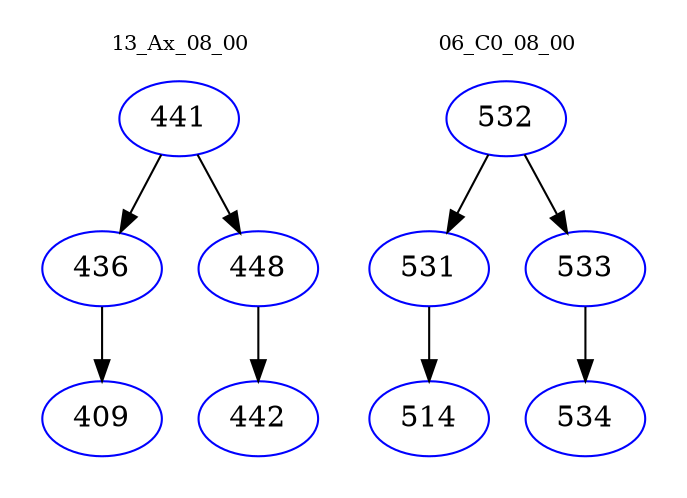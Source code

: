 digraph{
subgraph cluster_0 {
color = white
label = "13_Ax_08_00";
fontsize=10;
T0_441 [label="441", color="blue"]
T0_441 -> T0_436 [color="black"]
T0_436 [label="436", color="blue"]
T0_436 -> T0_409 [color="black"]
T0_409 [label="409", color="blue"]
T0_441 -> T0_448 [color="black"]
T0_448 [label="448", color="blue"]
T0_448 -> T0_442 [color="black"]
T0_442 [label="442", color="blue"]
}
subgraph cluster_1 {
color = white
label = "06_C0_08_00";
fontsize=10;
T1_532 [label="532", color="blue"]
T1_532 -> T1_531 [color="black"]
T1_531 [label="531", color="blue"]
T1_531 -> T1_514 [color="black"]
T1_514 [label="514", color="blue"]
T1_532 -> T1_533 [color="black"]
T1_533 [label="533", color="blue"]
T1_533 -> T1_534 [color="black"]
T1_534 [label="534", color="blue"]
}
}

